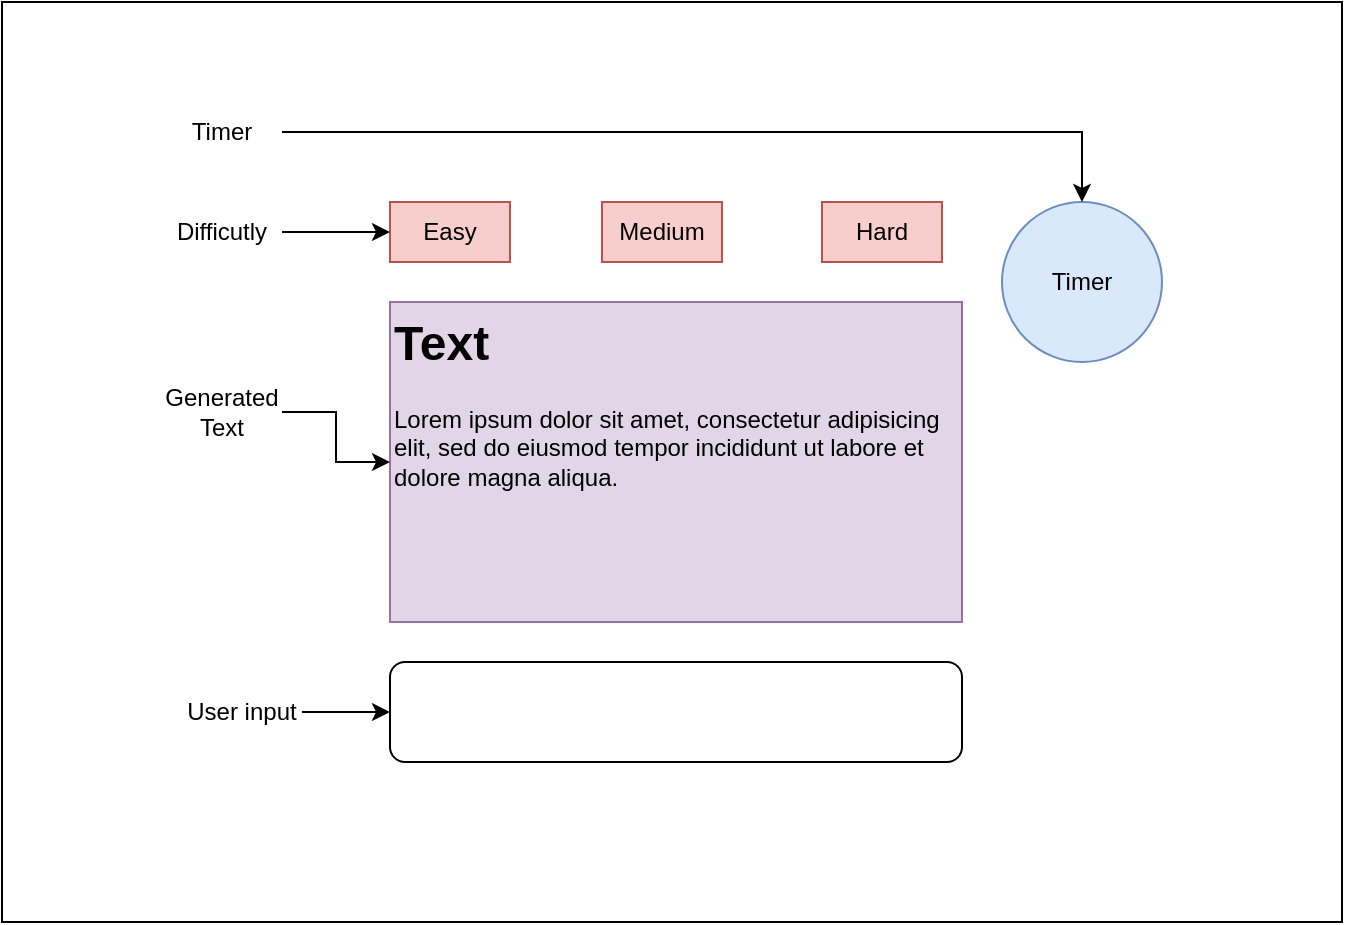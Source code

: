 <mxfile version="24.4.7" type="device">
  <diagram name="Page-1" id="WiONXf_k01k_L-G6eadu">
    <mxGraphModel dx="1122" dy="760" grid="1" gridSize="10" guides="1" tooltips="1" connect="1" arrows="1" fold="1" page="1" pageScale="1" pageWidth="827" pageHeight="1169" math="0" shadow="0">
      <root>
        <mxCell id="0" />
        <mxCell id="1" parent="0" />
        <mxCell id="UKIZE2WPuy_fCeLIXrCE-1" value="" style="rounded=0;whiteSpace=wrap;html=1;" vertex="1" parent="1">
          <mxGeometry x="190" y="130" width="670" height="460" as="geometry" />
        </mxCell>
        <mxCell id="UKIZE2WPuy_fCeLIXrCE-2" value="Easy" style="text;html=1;align=center;verticalAlign=middle;whiteSpace=wrap;rounded=0;fillColor=#f8cecc;strokeColor=#b85450;" vertex="1" parent="1">
          <mxGeometry x="384" y="230" width="60" height="30" as="geometry" />
        </mxCell>
        <mxCell id="UKIZE2WPuy_fCeLIXrCE-3" value="Hard" style="text;html=1;align=center;verticalAlign=middle;whiteSpace=wrap;rounded=0;fillColor=#f8cecc;strokeColor=#b85450;" vertex="1" parent="1">
          <mxGeometry x="600" y="230" width="60" height="30" as="geometry" />
        </mxCell>
        <mxCell id="UKIZE2WPuy_fCeLIXrCE-4" value="Medium" style="text;html=1;align=center;verticalAlign=middle;whiteSpace=wrap;rounded=0;fillColor=#f8cecc;strokeColor=#b85450;" vertex="1" parent="1">
          <mxGeometry x="490" y="230" width="60" height="30" as="geometry" />
        </mxCell>
        <mxCell id="UKIZE2WPuy_fCeLIXrCE-7" value="&lt;h1 style=&quot;margin-top: 0px;&quot;&gt;Text&lt;/h1&gt;&lt;p&gt;Lorem ipsum dolor sit amet, consectetur adipisicing elit, sed do eiusmod tempor incididunt ut labore et dolore magna aliqua.&lt;/p&gt;" style="text;html=1;whiteSpace=wrap;overflow=hidden;rounded=0;fillColor=#e1d5e7;strokeColor=#9673a6;" vertex="1" parent="1">
          <mxGeometry x="384" y="280" width="286" height="160" as="geometry" />
        </mxCell>
        <mxCell id="UKIZE2WPuy_fCeLIXrCE-8" value="" style="rounded=1;whiteSpace=wrap;html=1;align=left;" vertex="1" parent="1">
          <mxGeometry x="384" y="460" width="286" height="50" as="geometry" />
        </mxCell>
        <mxCell id="UKIZE2WPuy_fCeLIXrCE-9" value="Timer" style="ellipse;whiteSpace=wrap;html=1;aspect=fixed;fillColor=#dae8fc;strokeColor=#6c8ebf;" vertex="1" parent="1">
          <mxGeometry x="690" y="230" width="80" height="80" as="geometry" />
        </mxCell>
        <mxCell id="UKIZE2WPuy_fCeLIXrCE-14" style="edgeStyle=orthogonalEdgeStyle;rounded=0;orthogonalLoop=1;jettySize=auto;html=1;entryX=0;entryY=0.5;entryDx=0;entryDy=0;" edge="1" parent="1" source="UKIZE2WPuy_fCeLIXrCE-11" target="UKIZE2WPuy_fCeLIXrCE-2">
          <mxGeometry relative="1" as="geometry" />
        </mxCell>
        <mxCell id="UKIZE2WPuy_fCeLIXrCE-11" value="Difficutly" style="text;html=1;align=center;verticalAlign=middle;whiteSpace=wrap;rounded=0;" vertex="1" parent="1">
          <mxGeometry x="270" y="230" width="60" height="30" as="geometry" />
        </mxCell>
        <mxCell id="UKIZE2WPuy_fCeLIXrCE-13" style="edgeStyle=orthogonalEdgeStyle;rounded=0;orthogonalLoop=1;jettySize=auto;html=1;entryX=0;entryY=0.5;entryDx=0;entryDy=0;" edge="1" parent="1" source="UKIZE2WPuy_fCeLIXrCE-12" target="UKIZE2WPuy_fCeLIXrCE-7">
          <mxGeometry relative="1" as="geometry" />
        </mxCell>
        <mxCell id="UKIZE2WPuy_fCeLIXrCE-12" value="Generated Text" style="text;html=1;align=center;verticalAlign=middle;whiteSpace=wrap;rounded=0;" vertex="1" parent="1">
          <mxGeometry x="270" y="320" width="60" height="30" as="geometry" />
        </mxCell>
        <mxCell id="UKIZE2WPuy_fCeLIXrCE-16" style="edgeStyle=orthogonalEdgeStyle;rounded=0;orthogonalLoop=1;jettySize=auto;html=1;entryX=0.5;entryY=0;entryDx=0;entryDy=0;" edge="1" parent="1" source="UKIZE2WPuy_fCeLIXrCE-15" target="UKIZE2WPuy_fCeLIXrCE-9">
          <mxGeometry relative="1" as="geometry" />
        </mxCell>
        <mxCell id="UKIZE2WPuy_fCeLIXrCE-15" value="Timer" style="text;html=1;align=center;verticalAlign=middle;whiteSpace=wrap;rounded=0;" vertex="1" parent="1">
          <mxGeometry x="270" y="180" width="60" height="30" as="geometry" />
        </mxCell>
        <mxCell id="UKIZE2WPuy_fCeLIXrCE-18" style="edgeStyle=orthogonalEdgeStyle;rounded=0;orthogonalLoop=1;jettySize=auto;html=1;entryX=0;entryY=0.5;entryDx=0;entryDy=0;" edge="1" parent="1" source="UKIZE2WPuy_fCeLIXrCE-17" target="UKIZE2WPuy_fCeLIXrCE-8">
          <mxGeometry relative="1" as="geometry" />
        </mxCell>
        <mxCell id="UKIZE2WPuy_fCeLIXrCE-17" value="User input" style="text;html=1;align=center;verticalAlign=middle;whiteSpace=wrap;rounded=0;" vertex="1" parent="1">
          <mxGeometry x="280" y="470" width="60" height="30" as="geometry" />
        </mxCell>
      </root>
    </mxGraphModel>
  </diagram>
</mxfile>
